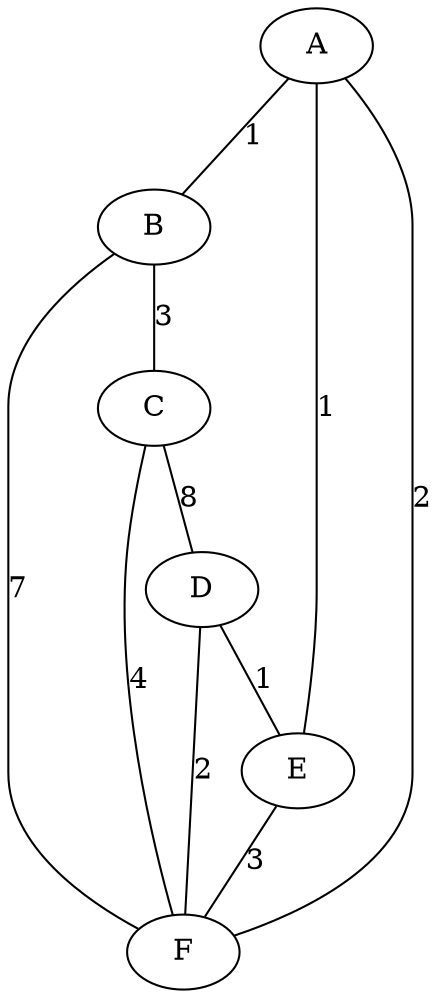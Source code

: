graph G {
    D -- F [label="2"];
    D -- E [label="1"];
    C -- F [label="4"];
    C -- D [label="8"];
    E -- F [label="3"];
    B -- C [label="3"];
    B -- F [label="7"];
    A -- B [label="1"];
    A -- E [label="1"];
    A -- F [label="2"];
}
